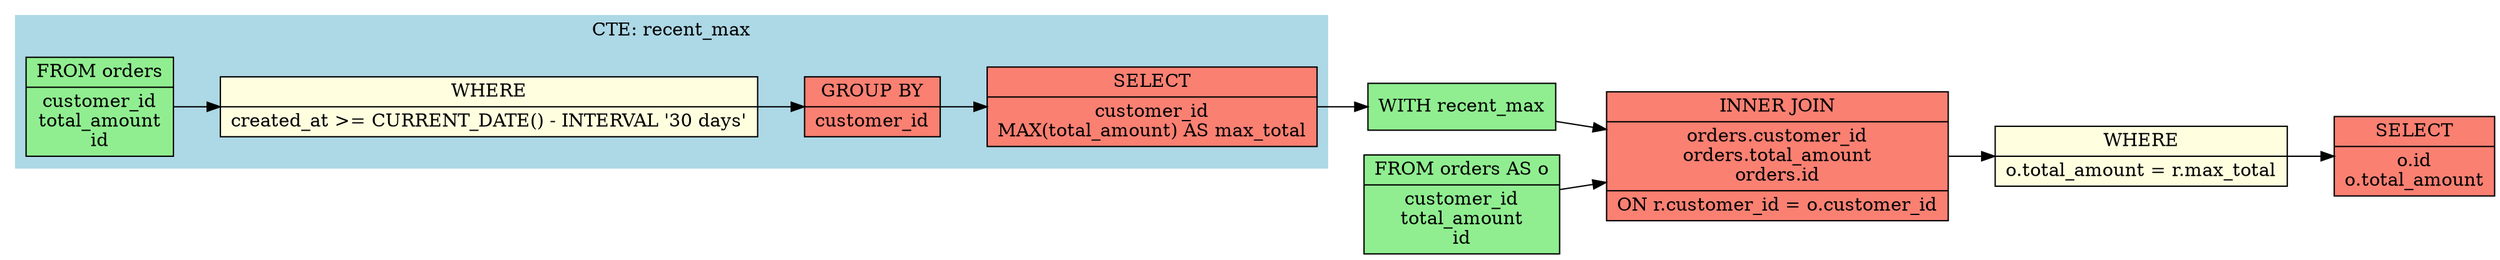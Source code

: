 digraph schema_flow {
  rankdir=LR;
  node [shape=record];

  // Source tables
  node_0 [label="FROM orders|customer_id\ntotal_amount\nid", style=filled, fillcolor=lightgreen];
  node_5 [label="FROM orders AS o|customer_id\ntotal_amount\nid", style=filled, fillcolor=lightgreen];

  node_6 [label="WITH recent_max", style=filled, fillcolor=lightgreen];
  // Operations

  subgraph cluster_node_4 {
    label="CTE: recent_max";
    style=filled;
    color=lightblue;
    node_3 [label="SELECT|customer_id\nMAX(total_amount) AS max_total", style=filled, fillcolor=salmon];
    node_2 [label="GROUP BY|customer_id", style=filled, fillcolor=salmon];
    node_1 [label="WHERE|created_at \>= CURRENT_DATE() - INTERVAL '30 days'", style=filled, fillcolor=lightyellow];
    node_0 [label="FROM orders|customer_id\ntotal_amount\nid", style=filled, fillcolor=lightgreen];
    node_0 -> node_1;
    node_1 -> node_2;
    node_2 -> node_3;
  }
  node_8 [label="WHERE|o.total_amount = r.max_total", style=filled, fillcolor=lightyellow];
  node_9 [label="SELECT|o.id\no.total_amount", style=filled, fillcolor=salmon];

  // Data flow edges

  // JOIN operations with table info
  node_7 [label="INNER JOIN|orders.customer_id\norders.total_amount\norders.id|ON r.customer_id = o.customer_id", style=filled, fillcolor=salmon];
  node_5 -> node_7;
  node_6 -> node_7;
  node_3 -> node_6;
  node_7 -> node_8;
  node_8 -> node_9;
}
